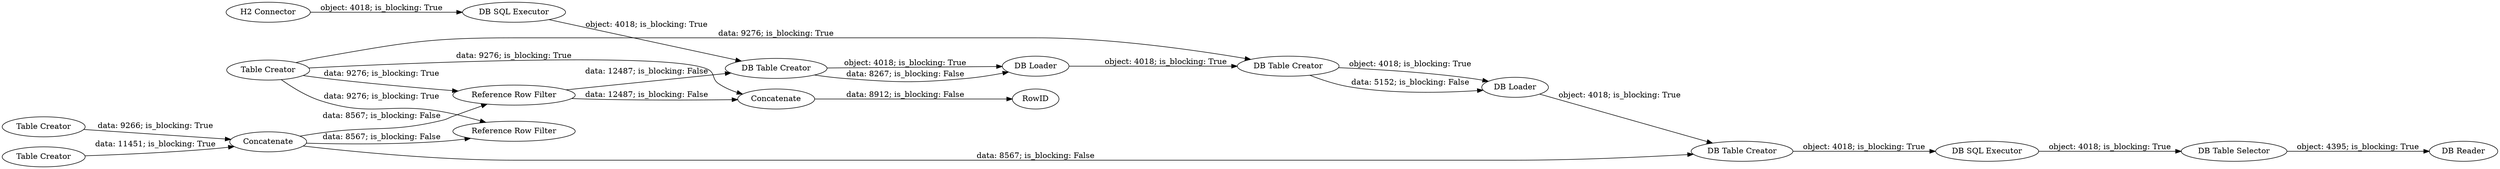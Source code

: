 digraph {
	"6427125520606685590_18" [label="DB Loader"]
	"6427125520606685590_12" [label="Reference Row Filter"]
	"6427125520606685590_14" [label="Reference Row Filter"]
	"6427125520606685590_1897" [label="DB Table Creator"]
	"6427125520606685590_13" [label=Concatenate]
	"6427125520606685590_27" [label="DB Table Selector"]
	"6427125520606685590_1899" [label="DB Table Creator"]
	"6427125520606685590_19" [label="DB Loader"]
	"6427125520606685590_28" [label="DB Reader"]
	"6427125520606685590_11" [label=Concatenate]
	"6427125520606685590_22" [label="DB SQL Executor"]
	"6427125520606685590_16" [label="H2 Connector"]
	"6427125520606685590_5" [label="Table Creator"]
	"6427125520606685590_10" [label="Table Creator"]
	"6427125520606685590_15" [label=RowID]
	"6427125520606685590_1898" [label="DB Table Creator"]
	"6427125520606685590_21" [label="DB SQL Executor"]
	"6427125520606685590_1" [label="Table Creator"]
	"6427125520606685590_10" -> "6427125520606685590_11" [label="data: 9266; is_blocking: True"]
	"6427125520606685590_5" -> "6427125520606685590_14" [label="data: 9276; is_blocking: True"]
	"6427125520606685590_1899" -> "6427125520606685590_22" [label="object: 4018; is_blocking: True"]
	"6427125520606685590_5" -> "6427125520606685590_1898" [label="data: 9276; is_blocking: True"]
	"6427125520606685590_5" -> "6427125520606685590_13" [label="data: 9276; is_blocking: True"]
	"6427125520606685590_11" -> "6427125520606685590_14" [label="data: 8567; is_blocking: False"]
	"6427125520606685590_1898" -> "6427125520606685590_19" [label="data: 5152; is_blocking: False"]
	"6427125520606685590_19" -> "6427125520606685590_1899" [label="object: 4018; is_blocking: True"]
	"6427125520606685590_27" -> "6427125520606685590_28" [label="object: 4395; is_blocking: True"]
	"6427125520606685590_11" -> "6427125520606685590_1899" [label="data: 8567; is_blocking: False"]
	"6427125520606685590_21" -> "6427125520606685590_1897" [label="object: 4018; is_blocking: True"]
	"6427125520606685590_1" -> "6427125520606685590_11" [label="data: 11451; is_blocking: True"]
	"6427125520606685590_11" -> "6427125520606685590_12" [label="data: 8567; is_blocking: False"]
	"6427125520606685590_16" -> "6427125520606685590_21" [label="object: 4018; is_blocking: True"]
	"6427125520606685590_22" -> "6427125520606685590_27" [label="object: 4018; is_blocking: True"]
	"6427125520606685590_13" -> "6427125520606685590_15" [label="data: 8912; is_blocking: False"]
	"6427125520606685590_18" -> "6427125520606685590_1898" [label="object: 4018; is_blocking: True"]
	"6427125520606685590_1897" -> "6427125520606685590_18" [label="object: 4018; is_blocking: True"]
	"6427125520606685590_1897" -> "6427125520606685590_18" [label="data: 8267; is_blocking: False"]
	"6427125520606685590_12" -> "6427125520606685590_1897" [label="data: 12487; is_blocking: False"]
	"6427125520606685590_1898" -> "6427125520606685590_19" [label="object: 4018; is_blocking: True"]
	"6427125520606685590_5" -> "6427125520606685590_12" [label="data: 9276; is_blocking: True"]
	"6427125520606685590_12" -> "6427125520606685590_13" [label="data: 12487; is_blocking: False"]
	rankdir=LR
}
